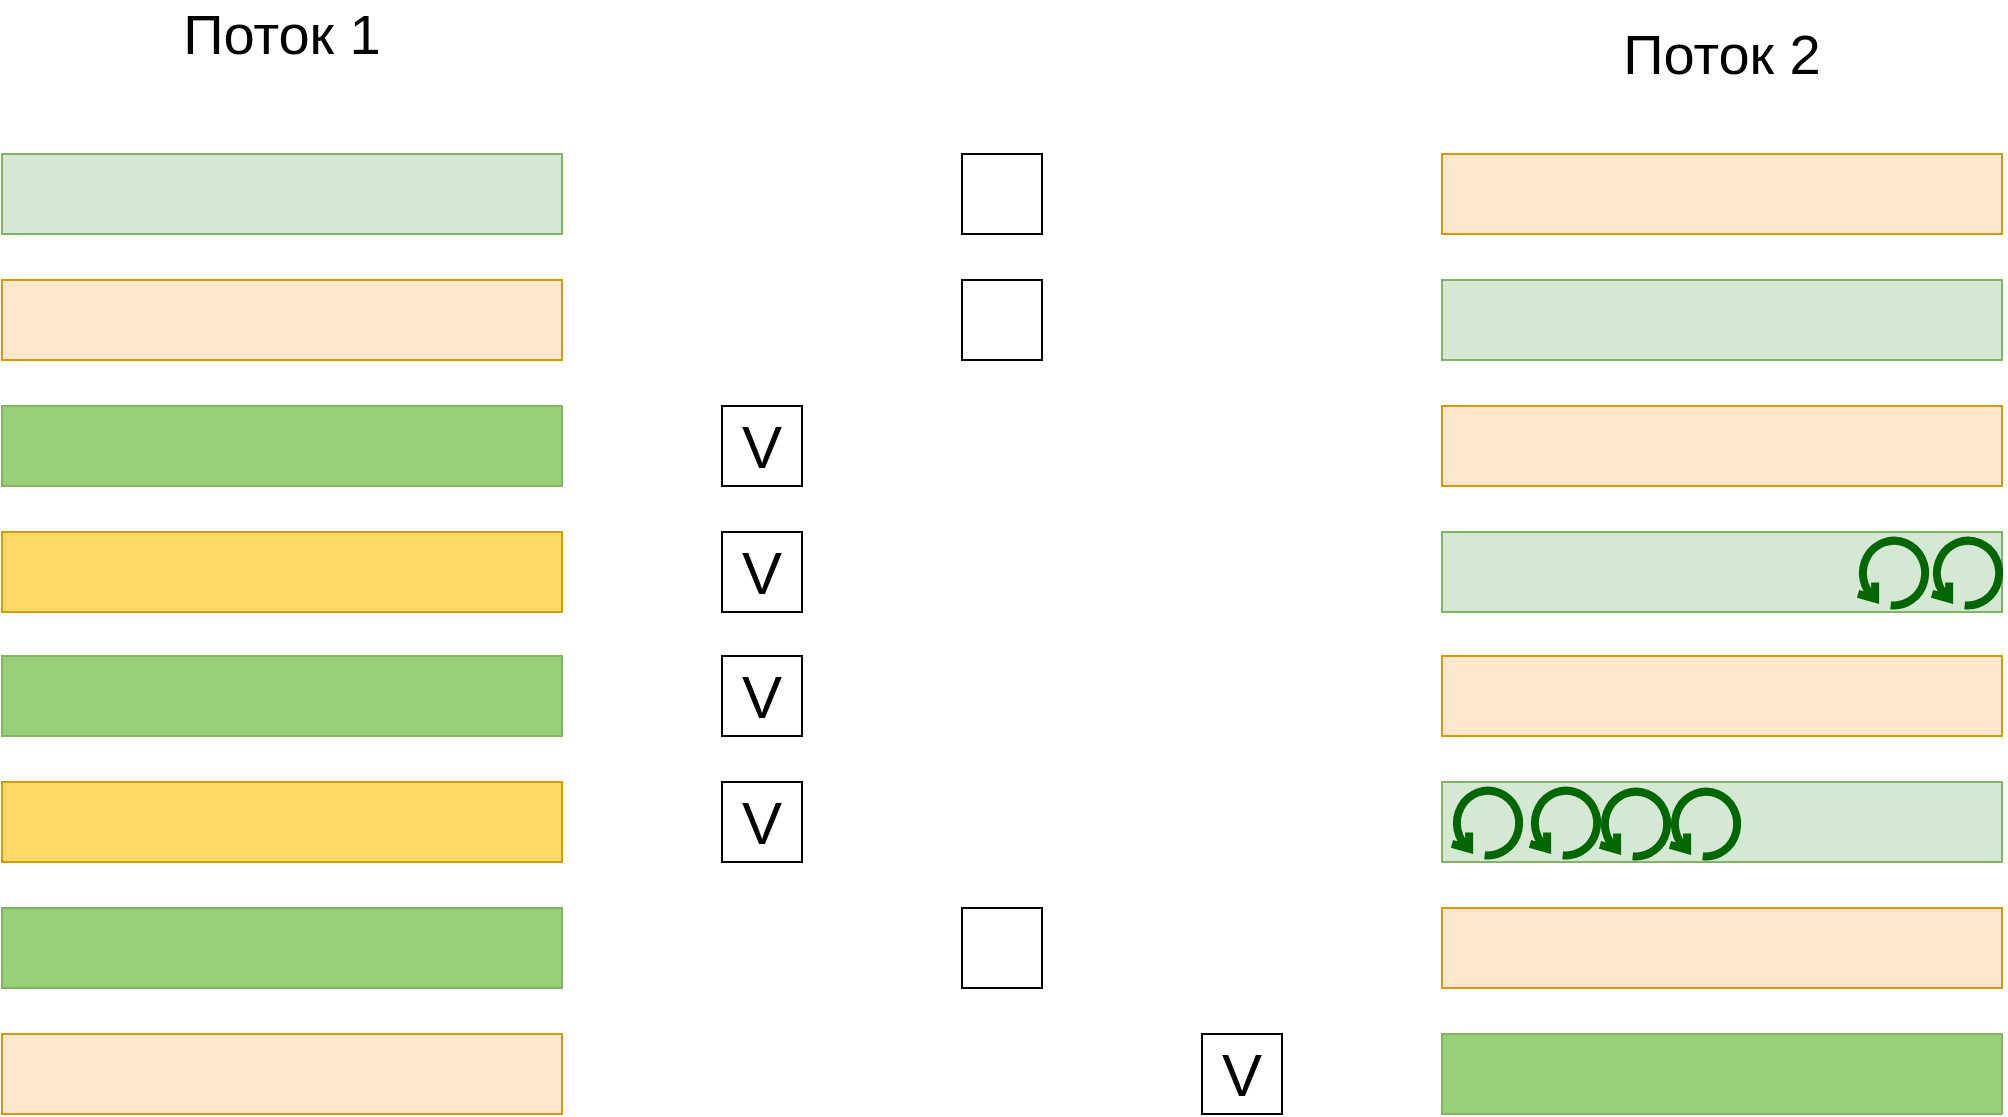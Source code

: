 <mxfile version="13.7.7" type="github" pages="4">
  <diagram id="TW4SknuELug2uuoj7dxj" name="mutex-spinlock">
    <mxGraphModel dx="1310" dy="793" grid="1" gridSize="10" guides="1" tooltips="1" connect="1" arrows="1" fold="1" page="1" pageScale="1" pageWidth="1169" pageHeight="827" math="0" shadow="0">
      <root>
        <mxCell id="0" />
        <mxCell id="1" parent="0" />
        <mxCell id="WNs4VfGeRKVJ7KzrN_8F-3" value="" style="rounded=0;whiteSpace=wrap;html=1;fillColor=#d5e8d4;strokeColor=#82b366;" parent="1" vertex="1">
          <mxGeometry x="800" y="301" width="280" height="40" as="geometry" />
        </mxCell>
        <mxCell id="WNs4VfGeRKVJ7KzrN_8F-4" value="" style="rounded=0;whiteSpace=wrap;html=1;fillColor=#d5e8d4;strokeColor=#82b366;" parent="1" vertex="1">
          <mxGeometry x="80" y="238" width="280" height="40" as="geometry" />
        </mxCell>
        <mxCell id="WNs4VfGeRKVJ7KzrN_8F-6" value="" style="rounded=0;whiteSpace=wrap;html=1;fillColor=#ffe6cc;strokeColor=#d79b00;" parent="1" vertex="1">
          <mxGeometry x="800" y="238" width="280" height="40" as="geometry" />
        </mxCell>
        <mxCell id="WNs4VfGeRKVJ7KzrN_8F-7" value="" style="rounded=0;whiteSpace=wrap;html=1;fillColor=#ffe6cc;strokeColor=#d79b00;" parent="1" vertex="1">
          <mxGeometry x="80" y="301" width="280" height="40" as="geometry" />
        </mxCell>
        <mxCell id="WNs4VfGeRKVJ7KzrN_8F-8" value="" style="rounded=0;whiteSpace=wrap;html=1;strokeColor=#82b366;fillColor=#97D077;" parent="1" vertex="1">
          <mxGeometry x="80" y="364" width="280" height="40" as="geometry" />
        </mxCell>
        <mxCell id="WNs4VfGeRKVJ7KzrN_8F-9" value="" style="whiteSpace=wrap;html=1;aspect=fixed;" parent="1" vertex="1">
          <mxGeometry x="560" y="238" width="40" height="40" as="geometry" />
        </mxCell>
        <mxCell id="WNs4VfGeRKVJ7KzrN_8F-10" value="" style="whiteSpace=wrap;html=1;aspect=fixed;" parent="1" vertex="1">
          <mxGeometry x="560" y="301" width="40" height="40" as="geometry" />
        </mxCell>
        <mxCell id="WNs4VfGeRKVJ7KzrN_8F-11" value="&lt;font style=&quot;font-size: 30px&quot;&gt;V&lt;/font&gt;" style="whiteSpace=wrap;html=1;aspect=fixed;" parent="1" vertex="1">
          <mxGeometry x="440" y="364" width="40" height="40" as="geometry" />
        </mxCell>
        <mxCell id="WNs4VfGeRKVJ7KzrN_8F-12" value="" style="rounded=0;whiteSpace=wrap;html=1;fillColor=#ffe6cc;strokeColor=#d79b00;" parent="1" vertex="1">
          <mxGeometry x="800" y="364" width="280" height="40" as="geometry" />
        </mxCell>
        <mxCell id="WNs4VfGeRKVJ7KzrN_8F-15" value="" style="rounded=0;whiteSpace=wrap;html=1;strokeColor=#d79b00;fillColor=#FFD966;" parent="1" vertex="1">
          <mxGeometry x="80" y="427" width="280" height="40" as="geometry" />
        </mxCell>
        <mxCell id="WNs4VfGeRKVJ7KzrN_8F-16" value="&lt;font style=&quot;font-size: 30px&quot;&gt;V&lt;/font&gt;" style="whiteSpace=wrap;html=1;aspect=fixed;" parent="1" vertex="1">
          <mxGeometry x="440" y="427" width="40" height="40" as="geometry" />
        </mxCell>
        <mxCell id="WNs4VfGeRKVJ7KzrN_8F-17" value="" style="rounded=0;whiteSpace=wrap;html=1;strokeColor=#82b366;fillColor=#97D077;" parent="1" vertex="1">
          <mxGeometry x="80" y="489" width="280" height="40" as="geometry" />
        </mxCell>
        <mxCell id="WNs4VfGeRKVJ7KzrN_8F-18" value="&lt;font style=&quot;font-size: 30px&quot;&gt;V&lt;/font&gt;" style="whiteSpace=wrap;html=1;aspect=fixed;" parent="1" vertex="1">
          <mxGeometry x="440" y="489" width="40" height="40" as="geometry" />
        </mxCell>
        <mxCell id="WNs4VfGeRKVJ7KzrN_8F-19" value="" style="rounded=0;whiteSpace=wrap;html=1;fillColor=#ffe6cc;strokeColor=#d79b00;" parent="1" vertex="1">
          <mxGeometry x="800" y="489" width="280" height="40" as="geometry" />
        </mxCell>
        <mxCell id="WNs4VfGeRKVJ7KzrN_8F-21" value="" style="rounded=0;whiteSpace=wrap;html=1;strokeColor=#d79b00;fillColor=#FFD966;" parent="1" vertex="1">
          <mxGeometry x="80" y="552" width="280" height="40" as="geometry" />
        </mxCell>
        <mxCell id="WNs4VfGeRKVJ7KzrN_8F-22" value="&lt;font style=&quot;font-size: 30px&quot;&gt;V&lt;/font&gt;" style="whiteSpace=wrap;html=1;aspect=fixed;" parent="1" vertex="1">
          <mxGeometry x="440" y="552" width="40" height="40" as="geometry" />
        </mxCell>
        <mxCell id="WNs4VfGeRKVJ7KzrN_8F-26" value="" style="rounded=0;whiteSpace=wrap;html=1;strokeColor=#82b366;fillColor=#97D077;" parent="1" vertex="1">
          <mxGeometry x="80" y="615" width="280" height="40" as="geometry" />
        </mxCell>
        <mxCell id="WNs4VfGeRKVJ7KzrN_8F-27" value="" style="rounded=0;whiteSpace=wrap;html=1;fillColor=#ffe6cc;strokeColor=#d79b00;" parent="1" vertex="1">
          <mxGeometry x="800" y="615" width="280" height="40" as="geometry" />
        </mxCell>
        <mxCell id="WNs4VfGeRKVJ7KzrN_8F-28" value="" style="whiteSpace=wrap;html=1;aspect=fixed;" parent="1" vertex="1">
          <mxGeometry x="560" y="615" width="40" height="40" as="geometry" />
        </mxCell>
        <mxCell id="WNs4VfGeRKVJ7KzrN_8F-29" value="" style="rounded=0;whiteSpace=wrap;html=1;strokeColor=#82b366;fillColor=#97D077;" parent="1" vertex="1">
          <mxGeometry x="800" y="678" width="280" height="40" as="geometry" />
        </mxCell>
        <mxCell id="WNs4VfGeRKVJ7KzrN_8F-30" value="" style="rounded=0;whiteSpace=wrap;html=1;fillColor=#ffe6cc;strokeColor=#d79b00;" parent="1" vertex="1">
          <mxGeometry x="80" y="678" width="280" height="40" as="geometry" />
        </mxCell>
        <mxCell id="WNs4VfGeRKVJ7KzrN_8F-31" value="&lt;font style=&quot;font-size: 30px&quot;&gt;V&lt;/font&gt;" style="whiteSpace=wrap;html=1;aspect=fixed;" parent="1" vertex="1">
          <mxGeometry x="680" y="678" width="40" height="40" as="geometry" />
        </mxCell>
        <mxCell id="WNs4VfGeRKVJ7KzrN_8F-14" value="" style="rounded=0;whiteSpace=wrap;html=1;fillColor=#d5e8d4;strokeColor=#82b366;fontStyle=4" parent="1" vertex="1">
          <mxGeometry x="800" y="427" width="280" height="40" as="geometry" />
        </mxCell>
        <mxCell id="WNs4VfGeRKVJ7KzrN_8F-13" value="" style="shape=mxgraph.bpmn.loop;html=1;outlineConnect=0;fillColor=#97D077;aspect=fixed;strokeWidth=4;strokeColor=#006600;" parent="1" vertex="1">
          <mxGeometry x="1008" y="429.5" width="35" height="35" as="geometry" />
        </mxCell>
        <mxCell id="WNs4VfGeRKVJ7KzrN_8F-35" value="" style="rounded=0;whiteSpace=wrap;html=1;fillColor=#d5e8d4;strokeColor=#82b366;" parent="1" vertex="1">
          <mxGeometry x="800" y="552" width="280" height="40" as="geometry" />
        </mxCell>
        <mxCell id="WNs4VfGeRKVJ7KzrN_8F-25" value="" style="shape=mxgraph.bpmn.loop;html=1;outlineConnect=0;fillColor=#97D077;aspect=fixed;strokeWidth=4;strokeColor=#006600;" parent="1" vertex="1">
          <mxGeometry x="844" y="554.5" width="35" height="35" as="geometry" />
        </mxCell>
        <mxCell id="QQ3Ofn4rccTjiineWkrD-2" value="&lt;font style=&quot;font-size: 28px&quot;&gt;Поток 1&lt;/font&gt;" style="text;html=1;strokeColor=none;fillColor=none;align=center;verticalAlign=middle;whiteSpace=wrap;rounded=0;" parent="1" vertex="1">
          <mxGeometry x="80" y="168" width="280" height="20" as="geometry" />
        </mxCell>
        <mxCell id="QQ3Ofn4rccTjiineWkrD-3" value="&lt;font style=&quot;font-size: 28px&quot;&gt;Поток 2&lt;/font&gt;" style="text;html=1;strokeColor=none;fillColor=none;align=center;verticalAlign=middle;whiteSpace=wrap;rounded=0;" parent="1" vertex="1">
          <mxGeometry x="800" y="178" width="280" height="20" as="geometry" />
        </mxCell>
        <mxCell id="rXnqCq2_A0LuwToooeDi-1" value="" style="shape=mxgraph.bpmn.loop;html=1;outlineConnect=0;fillColor=#97D077;aspect=fixed;strokeWidth=4;strokeColor=#006600;" parent="1" vertex="1">
          <mxGeometry x="1045" y="429.5" width="35" height="35" as="geometry" />
        </mxCell>
        <mxCell id="rXnqCq2_A0LuwToooeDi-2" value="" style="shape=mxgraph.bpmn.loop;html=1;outlineConnect=0;fillColor=#97D077;aspect=fixed;strokeWidth=4;strokeColor=#006600;" parent="1" vertex="1">
          <mxGeometry x="805" y="554.5" width="35" height="35" as="geometry" />
        </mxCell>
        <mxCell id="rXnqCq2_A0LuwToooeDi-3" value="" style="shape=mxgraph.bpmn.loop;html=1;outlineConnect=0;fillColor=#97D077;aspect=fixed;strokeWidth=4;strokeColor=#006600;" parent="1" vertex="1">
          <mxGeometry x="914" y="555" width="35" height="35" as="geometry" />
        </mxCell>
        <mxCell id="rXnqCq2_A0LuwToooeDi-4" value="" style="shape=mxgraph.bpmn.loop;html=1;outlineConnect=0;fillColor=#97D077;aspect=fixed;strokeWidth=4;strokeColor=#006600;" parent="1" vertex="1">
          <mxGeometry x="879" y="555" width="35" height="35" as="geometry" />
        </mxCell>
      </root>
    </mxGraphModel>
  </diagram>
  <diagram name="Copy of mutex-spinlock" id="XOZkarTTsC4ruiQw6ryN">
    <mxGraphModel dx="2370" dy="1337" grid="1" gridSize="10" guides="1" tooltips="1" connect="1" arrows="1" fold="1" page="1" pageScale="1" pageWidth="1169" pageHeight="827" math="0" shadow="0">
      <root>
        <mxCell id="5HgzZPxjZxMlD22dxsx7-0" />
        <mxCell id="5HgzZPxjZxMlD22dxsx7-1" parent="5HgzZPxjZxMlD22dxsx7-0" />
        <mxCell id="5HgzZPxjZxMlD22dxsx7-2" value="" style="rounded=0;whiteSpace=wrap;html=1;fillColor=#d5e8d4;strokeColor=#82b366;" vertex="1" parent="5HgzZPxjZxMlD22dxsx7-1">
          <mxGeometry x="800" y="301" width="280" height="40" as="geometry" />
        </mxCell>
        <mxCell id="5HgzZPxjZxMlD22dxsx7-3" value="" style="rounded=0;whiteSpace=wrap;html=1;fillColor=#d5e8d4;strokeColor=#82b366;" vertex="1" parent="5HgzZPxjZxMlD22dxsx7-1">
          <mxGeometry x="80" y="238" width="280" height="40" as="geometry" />
        </mxCell>
        <mxCell id="5HgzZPxjZxMlD22dxsx7-4" value="" style="rounded=0;whiteSpace=wrap;html=1;fillColor=#ffe6cc;strokeColor=#d79b00;" vertex="1" parent="5HgzZPxjZxMlD22dxsx7-1">
          <mxGeometry x="800" y="238" width="280" height="40" as="geometry" />
        </mxCell>
        <mxCell id="5HgzZPxjZxMlD22dxsx7-5" value="" style="rounded=0;whiteSpace=wrap;html=1;fillColor=#ffe6cc;strokeColor=#d79b00;" vertex="1" parent="5HgzZPxjZxMlD22dxsx7-1">
          <mxGeometry x="80" y="301" width="280" height="40" as="geometry" />
        </mxCell>
        <mxCell id="5HgzZPxjZxMlD22dxsx7-6" value="" style="rounded=0;whiteSpace=wrap;html=1;strokeColor=#82b366;fillColor=#97D077;" vertex="1" parent="5HgzZPxjZxMlD22dxsx7-1">
          <mxGeometry x="80" y="364" width="280" height="40" as="geometry" />
        </mxCell>
        <mxCell id="5HgzZPxjZxMlD22dxsx7-7" value="" style="whiteSpace=wrap;html=1;aspect=fixed;" vertex="1" parent="5HgzZPxjZxMlD22dxsx7-1">
          <mxGeometry x="560" y="238" width="40" height="40" as="geometry" />
        </mxCell>
        <mxCell id="5HgzZPxjZxMlD22dxsx7-8" value="" style="whiteSpace=wrap;html=1;aspect=fixed;" vertex="1" parent="5HgzZPxjZxMlD22dxsx7-1">
          <mxGeometry x="560" y="301" width="40" height="40" as="geometry" />
        </mxCell>
        <mxCell id="5HgzZPxjZxMlD22dxsx7-9" value="&lt;font style=&quot;font-size: 30px&quot;&gt;V&lt;/font&gt;" style="whiteSpace=wrap;html=1;aspect=fixed;" vertex="1" parent="5HgzZPxjZxMlD22dxsx7-1">
          <mxGeometry x="440" y="364" width="40" height="40" as="geometry" />
        </mxCell>
        <mxCell id="5HgzZPxjZxMlD22dxsx7-10" value="" style="rounded=0;whiteSpace=wrap;html=1;fillColor=#ffe6cc;strokeColor=#d79b00;" vertex="1" parent="5HgzZPxjZxMlD22dxsx7-1">
          <mxGeometry x="800" y="364" width="280" height="40" as="geometry" />
        </mxCell>
        <mxCell id="5HgzZPxjZxMlD22dxsx7-13" value="" style="rounded=0;whiteSpace=wrap;html=1;strokeColor=#82b366;fillColor=#97D077;" vertex="1" parent="5HgzZPxjZxMlD22dxsx7-1">
          <mxGeometry x="80" y="489" width="280" height="40" as="geometry" />
        </mxCell>
        <mxCell id="5HgzZPxjZxMlD22dxsx7-14" value="&lt;font style=&quot;font-size: 30px&quot;&gt;V&lt;/font&gt;" style="whiteSpace=wrap;html=1;aspect=fixed;" vertex="1" parent="5HgzZPxjZxMlD22dxsx7-1">
          <mxGeometry x="440" y="489" width="40" height="40" as="geometry" />
        </mxCell>
        <mxCell id="5HgzZPxjZxMlD22dxsx7-15" value="" style="rounded=0;whiteSpace=wrap;html=1;strokeColor=#b85450;fillColor=#FF3333;" vertex="1" parent="5HgzZPxjZxMlD22dxsx7-1">
          <mxGeometry x="800" y="489" width="280" height="40" as="geometry" />
        </mxCell>
        <mxCell id="5HgzZPxjZxMlD22dxsx7-18" value="" style="rounded=0;whiteSpace=wrap;html=1;strokeColor=#82b366;fillColor=#97D077;" vertex="1" parent="5HgzZPxjZxMlD22dxsx7-1">
          <mxGeometry x="80" y="615" width="280" height="40" as="geometry" />
        </mxCell>
        <mxCell id="5HgzZPxjZxMlD22dxsx7-19" value="" style="rounded=0;whiteSpace=wrap;html=1;fillColor=#ffe6cc;strokeColor=#d79b00;" vertex="1" parent="5HgzZPxjZxMlD22dxsx7-1">
          <mxGeometry x="800" y="615" width="280" height="40" as="geometry" />
        </mxCell>
        <mxCell id="5HgzZPxjZxMlD22dxsx7-20" value="" style="whiteSpace=wrap;html=1;aspect=fixed;" vertex="1" parent="5HgzZPxjZxMlD22dxsx7-1">
          <mxGeometry x="560" y="615" width="40" height="40" as="geometry" />
        </mxCell>
        <mxCell id="5HgzZPxjZxMlD22dxsx7-21" value="" style="rounded=0;whiteSpace=wrap;html=1;strokeColor=#82b366;fillColor=#97D077;" vertex="1" parent="5HgzZPxjZxMlD22dxsx7-1">
          <mxGeometry x="800" y="678" width="280" height="40" as="geometry" />
        </mxCell>
        <mxCell id="5HgzZPxjZxMlD22dxsx7-22" value="" style="rounded=0;whiteSpace=wrap;html=1;fillColor=#ffe6cc;strokeColor=#d79b00;" vertex="1" parent="5HgzZPxjZxMlD22dxsx7-1">
          <mxGeometry x="80" y="678" width="280" height="40" as="geometry" />
        </mxCell>
        <mxCell id="5HgzZPxjZxMlD22dxsx7-23" value="&lt;font style=&quot;font-size: 30px&quot;&gt;V&lt;/font&gt;" style="whiteSpace=wrap;html=1;aspect=fixed;" vertex="1" parent="5HgzZPxjZxMlD22dxsx7-1">
          <mxGeometry x="680" y="678" width="40" height="40" as="geometry" />
        </mxCell>
        <mxCell id="5HgzZPxjZxMlD22dxsx7-28" value="&lt;font style=&quot;font-size: 28px&quot;&gt;Поток 1&lt;/font&gt;" style="text;html=1;strokeColor=none;fillColor=none;align=center;verticalAlign=middle;whiteSpace=wrap;rounded=0;" vertex="1" parent="5HgzZPxjZxMlD22dxsx7-1">
          <mxGeometry x="80" y="168" width="280" height="20" as="geometry" />
        </mxCell>
        <mxCell id="5HgzZPxjZxMlD22dxsx7-29" value="&lt;font style=&quot;font-size: 28px&quot;&gt;Поток 2&lt;/font&gt;" style="text;html=1;strokeColor=none;fillColor=none;align=center;verticalAlign=middle;whiteSpace=wrap;rounded=0;" vertex="1" parent="5HgzZPxjZxMlD22dxsx7-1">
          <mxGeometry x="800" y="178" width="280" height="20" as="geometry" />
        </mxCell>
      </root>
    </mxGraphModel>
  </diagram>
  <diagram id="MGE0amIgMyFyMzsWidT_" name="Page-3">
    <mxGraphModel dx="1092" dy="661" grid="1" gridSize="10" guides="1" tooltips="1" connect="1" arrows="1" fold="1" page="1" pageScale="1" pageWidth="1169" pageHeight="827" math="0" shadow="0">
      <root>
        <mxCell id="egzKSEprmWDQXE4lO2Hz-0" />
        <mxCell id="egzKSEprmWDQXE4lO2Hz-1" parent="egzKSEprmWDQXE4lO2Hz-0" />
        <mxCell id="egzKSEprmWDQXE4lO2Hz-2" value="" style="rounded=0;whiteSpace=wrap;html=1;fillColor=#d5e8d4;strokeColor=#82b366;" vertex="1" parent="egzKSEprmWDQXE4lO2Hz-1">
          <mxGeometry x="80" y="120" width="120" height="40" as="geometry" />
        </mxCell>
        <mxCell id="egzKSEprmWDQXE4lO2Hz-4" value="" style="rounded=0;whiteSpace=wrap;html=1;fillColor=#fff2cc;strokeColor=#d6b656;" vertex="1" parent="egzKSEprmWDQXE4lO2Hz-1">
          <mxGeometry x="200" y="120" width="120" height="40" as="geometry" />
        </mxCell>
        <mxCell id="egzKSEprmWDQXE4lO2Hz-5" value="" style="rounded=0;whiteSpace=wrap;html=1;fillColor=#fff2cc;strokeColor=#d6b656;" vertex="1" parent="egzKSEprmWDQXE4lO2Hz-1">
          <mxGeometry x="80" y="360" width="120" height="40" as="geometry" />
        </mxCell>
        <mxCell id="egzKSEprmWDQXE4lO2Hz-6" value="" style="rounded=0;whiteSpace=wrap;html=1;fillColor=#d5e8d4;strokeColor=#82b366;" vertex="1" parent="egzKSEprmWDQXE4lO2Hz-1">
          <mxGeometry x="200" y="360" width="120" height="40" as="geometry" />
        </mxCell>
        <mxCell id="0aPPDFqxMMvj2nhd9XFM-1" value="" style="rounded=0;whiteSpace=wrap;html=1;strokeColor=#82b366;fillColor=#97D077;" vertex="1" parent="egzKSEprmWDQXE4lO2Hz-1">
          <mxGeometry x="360" y="120" width="80" height="40" as="geometry" />
        </mxCell>
        <mxCell id="0aPPDFqxMMvj2nhd9XFM-2" value="" style="rounded=0;whiteSpace=wrap;html=1;fillColor=#d5e8d4;strokeColor=#82b366;" vertex="1" parent="egzKSEprmWDQXE4lO2Hz-1">
          <mxGeometry x="320" y="120" width="40" height="40" as="geometry" />
        </mxCell>
        <mxCell id="0aPPDFqxMMvj2nhd9XFM-0" value="&lt;font style=&quot;font-size: 30px&quot;&gt;V&lt;/font&gt;" style="whiteSpace=wrap;html=1;aspect=fixed;" vertex="1" parent="egzKSEprmWDQXE4lO2Hz-1">
          <mxGeometry x="360" y="200" width="40" height="40" as="geometry" />
        </mxCell>
        <mxCell id="0aPPDFqxMMvj2nhd9XFM-6" value="" style="whiteSpace=wrap;html=1;aspect=fixed;" vertex="1" parent="egzKSEprmWDQXE4lO2Hz-1">
          <mxGeometry x="80" y="240" width="40" height="40" as="geometry" />
        </mxCell>
        <mxCell id="0aPPDFqxMMvj2nhd9XFM-7" value="&lt;font style=&quot;font-size: 30px&quot;&gt;V&lt;/font&gt;" style="whiteSpace=wrap;html=1;aspect=fixed;" vertex="1" parent="egzKSEprmWDQXE4lO2Hz-1">
          <mxGeometry x="400" y="200" width="40" height="40" as="geometry" />
        </mxCell>
        <mxCell id="0aPPDFqxMMvj2nhd9XFM-8" value="" style="rounded=0;whiteSpace=wrap;html=1;fillColor=#fff2cc;strokeColor=#d6b656;" vertex="1" parent="egzKSEprmWDQXE4lO2Hz-1">
          <mxGeometry x="320" y="360" width="120" height="40" as="geometry" />
        </mxCell>
        <mxCell id="0aPPDFqxMMvj2nhd9XFM-9" value="" style="whiteSpace=wrap;html=1;aspect=fixed;" vertex="1" parent="egzKSEprmWDQXE4lO2Hz-1">
          <mxGeometry x="120" y="240" width="40" height="40" as="geometry" />
        </mxCell>
        <mxCell id="0aPPDFqxMMvj2nhd9XFM-10" value="" style="whiteSpace=wrap;html=1;aspect=fixed;" vertex="1" parent="egzKSEprmWDQXE4lO2Hz-1">
          <mxGeometry x="200" y="240" width="40" height="40" as="geometry" />
        </mxCell>
        <mxCell id="0aPPDFqxMMvj2nhd9XFM-11" value="" style="whiteSpace=wrap;html=1;aspect=fixed;" vertex="1" parent="egzKSEprmWDQXE4lO2Hz-1">
          <mxGeometry x="160" y="240" width="40" height="40" as="geometry" />
        </mxCell>
        <mxCell id="0aPPDFqxMMvj2nhd9XFM-13" value="" style="whiteSpace=wrap;html=1;aspect=fixed;" vertex="1" parent="egzKSEprmWDQXE4lO2Hz-1">
          <mxGeometry x="240" y="240" width="40" height="40" as="geometry" />
        </mxCell>
        <mxCell id="0aPPDFqxMMvj2nhd9XFM-14" value="" style="whiteSpace=wrap;html=1;aspect=fixed;" vertex="1" parent="egzKSEprmWDQXE4lO2Hz-1">
          <mxGeometry x="280" y="240" width="40" height="40" as="geometry" />
        </mxCell>
        <mxCell id="0aPPDFqxMMvj2nhd9XFM-15" value="" style="whiteSpace=wrap;html=1;aspect=fixed;" vertex="1" parent="egzKSEprmWDQXE4lO2Hz-1">
          <mxGeometry x="320" y="240" width="40" height="40" as="geometry" />
        </mxCell>
        <mxCell id="0aPPDFqxMMvj2nhd9XFM-16" value="" style="rounded=0;whiteSpace=wrap;html=1;fillColor=#d5e8d4;strokeColor=#82b366;" vertex="1" parent="egzKSEprmWDQXE4lO2Hz-1">
          <mxGeometry x="440" y="360" width="120" height="40" as="geometry" />
        </mxCell>
        <mxCell id="0aPPDFqxMMvj2nhd9XFM-17" value="" style="rounded=0;whiteSpace=wrap;html=1;fillColor=#fff2cc;strokeColor=#d6b656;" vertex="1" parent="egzKSEprmWDQXE4lO2Hz-1">
          <mxGeometry x="440" y="120" width="120" height="40" as="geometry" />
        </mxCell>
        <mxCell id="0aPPDFqxMMvj2nhd9XFM-18" value="&lt;font style=&quot;font-size: 30px&quot;&gt;V&lt;/font&gt;" style="whiteSpace=wrap;html=1;aspect=fixed;" vertex="1" parent="egzKSEprmWDQXE4lO2Hz-1">
          <mxGeometry x="440" y="200" width="40" height="40" as="geometry" />
        </mxCell>
        <mxCell id="0aPPDFqxMMvj2nhd9XFM-19" value="&lt;font style=&quot;font-size: 30px&quot;&gt;V&lt;/font&gt;" style="whiteSpace=wrap;html=1;aspect=fixed;" vertex="1" parent="egzKSEprmWDQXE4lO2Hz-1">
          <mxGeometry x="480" y="200" width="40" height="40" as="geometry" />
        </mxCell>
        <mxCell id="0aPPDFqxMMvj2nhd9XFM-20" value="&lt;font style=&quot;font-size: 30px&quot;&gt;V&lt;/font&gt;" style="whiteSpace=wrap;html=1;aspect=fixed;" vertex="1" parent="egzKSEprmWDQXE4lO2Hz-1">
          <mxGeometry x="520" y="200" width="40" height="40" as="geometry" />
        </mxCell>
        <mxCell id="0aPPDFqxMMvj2nhd9XFM-21" value="&lt;font style=&quot;font-size: 30px&quot;&gt;V&lt;/font&gt;" style="whiteSpace=wrap;html=1;aspect=fixed;" vertex="1" parent="egzKSEprmWDQXE4lO2Hz-1">
          <mxGeometry x="560" y="200" width="40" height="40" as="geometry" />
        </mxCell>
        <mxCell id="0aPPDFqxMMvj2nhd9XFM-22" value="" style="rounded=0;whiteSpace=wrap;html=1;strokeColor=#82b366;fillColor=#97D077;" vertex="1" parent="egzKSEprmWDQXE4lO2Hz-1">
          <mxGeometry x="560" y="120" width="120" height="40" as="geometry" />
        </mxCell>
        <mxCell id="EkMnIeAbIw2VScNW5JcH-0" value="" style="shape=mxgraph.bpmn.loop;html=1;outlineConnect=0;fillColor=#97D077;aspect=fixed;strokeWidth=4;strokeColor=#006600;" vertex="1" parent="egzKSEprmWDQXE4lO2Hz-1">
          <mxGeometry x="482.5" y="362" width="35" height="35" as="geometry" />
        </mxCell>
        <mxCell id="EkMnIeAbIw2VScNW5JcH-1" value="" style="shape=mxgraph.bpmn.loop;html=1;outlineConnect=0;fillColor=#97D077;aspect=fixed;strokeWidth=4;strokeColor=#006600;" vertex="1" parent="egzKSEprmWDQXE4lO2Hz-1">
          <mxGeometry x="521" y="362" width="35" height="35" as="geometry" />
        </mxCell>
        <mxCell id="EkMnIeAbIw2VScNW5JcH-2" value="" style="rounded=0;whiteSpace=wrap;html=1;fillColor=#fff2cc;strokeColor=#d6b656;" vertex="1" parent="egzKSEprmWDQXE4lO2Hz-1">
          <mxGeometry x="560" y="360" width="120" height="40" as="geometry" />
        </mxCell>
        <mxCell id="EkMnIeAbIw2VScNW5JcH-3" value="&lt;font style=&quot;font-size: 30px&quot;&gt;V&lt;/font&gt;" style="whiteSpace=wrap;html=1;aspect=fixed;" vertex="1" parent="egzKSEprmWDQXE4lO2Hz-1">
          <mxGeometry x="600" y="200" width="40" height="40" as="geometry" />
        </mxCell>
        <mxCell id="EkMnIeAbIw2VScNW5JcH-4" value="&lt;font style=&quot;font-size: 30px&quot;&gt;V&lt;/font&gt;" style="whiteSpace=wrap;html=1;aspect=fixed;" vertex="1" parent="egzKSEprmWDQXE4lO2Hz-1">
          <mxGeometry x="640" y="200" width="40" height="40" as="geometry" />
        </mxCell>
        <mxCell id="EkMnIeAbIw2VScNW5JcH-5" value="" style="rounded=0;whiteSpace=wrap;html=1;fillColor=#d5e8d4;strokeColor=#82b366;" vertex="1" parent="egzKSEprmWDQXE4lO2Hz-1">
          <mxGeometry x="680" y="360.5" width="120" height="40" as="geometry" />
        </mxCell>
        <mxCell id="EkMnIeAbIw2VScNW5JcH-6" value="" style="shape=mxgraph.bpmn.loop;html=1;outlineConnect=0;fillColor=#97D077;aspect=fixed;strokeWidth=4;strokeColor=#006600;" vertex="1" parent="egzKSEprmWDQXE4lO2Hz-1">
          <mxGeometry x="722.5" y="362.5" width="35" height="35" as="geometry" />
        </mxCell>
        <mxCell id="EkMnIeAbIw2VScNW5JcH-7" value="" style="shape=mxgraph.bpmn.loop;html=1;outlineConnect=0;fillColor=#97D077;aspect=fixed;strokeWidth=4;strokeColor=#006600;" vertex="1" parent="egzKSEprmWDQXE4lO2Hz-1">
          <mxGeometry x="761" y="362.5" width="35" height="35" as="geometry" />
        </mxCell>
        <mxCell id="EkMnIeAbIw2VScNW5JcH-8" value="" style="shape=mxgraph.bpmn.loop;html=1;outlineConnect=0;fillColor=#97D077;aspect=fixed;strokeWidth=4;strokeColor=#006600;" vertex="1" parent="egzKSEprmWDQXE4lO2Hz-1">
          <mxGeometry x="683.5" y="363" width="35" height="35" as="geometry" />
        </mxCell>
        <mxCell id="EkMnIeAbIw2VScNW5JcH-9" value="" style="rounded=0;whiteSpace=wrap;html=1;fillColor=#fff2cc;strokeColor=#d6b656;" vertex="1" parent="egzKSEprmWDQXE4lO2Hz-1">
          <mxGeometry x="680" y="120" width="120" height="40" as="geometry" />
        </mxCell>
        <mxCell id="EkMnIeAbIw2VScNW5JcH-10" value="&lt;font style=&quot;font-size: 30px&quot;&gt;V&lt;/font&gt;" style="whiteSpace=wrap;html=1;aspect=fixed;" vertex="1" parent="egzKSEprmWDQXE4lO2Hz-1">
          <mxGeometry x="680" y="200" width="40" height="40" as="geometry" />
        </mxCell>
        <mxCell id="EkMnIeAbIw2VScNW5JcH-11" value="&lt;font style=&quot;font-size: 30px&quot;&gt;V&lt;/font&gt;" style="whiteSpace=wrap;html=1;aspect=fixed;" vertex="1" parent="egzKSEprmWDQXE4lO2Hz-1">
          <mxGeometry x="720" y="200" width="40" height="40" as="geometry" />
        </mxCell>
        <mxCell id="EkMnIeAbIw2VScNW5JcH-12" value="&lt;font style=&quot;font-size: 30px&quot;&gt;V&lt;/font&gt;" style="whiteSpace=wrap;html=1;aspect=fixed;" vertex="1" parent="egzKSEprmWDQXE4lO2Hz-1">
          <mxGeometry x="760" y="200" width="40" height="40" as="geometry" />
        </mxCell>
        <mxCell id="EkMnIeAbIw2VScNW5JcH-13" value="&lt;font style=&quot;font-size: 30px&quot;&gt;V&lt;/font&gt;" style="whiteSpace=wrap;html=1;aspect=fixed;" vertex="1" parent="egzKSEprmWDQXE4lO2Hz-1">
          <mxGeometry x="800" y="200" width="40" height="40" as="geometry" />
        </mxCell>
        <mxCell id="EkMnIeAbIw2VScNW5JcH-14" value="" style="rounded=0;whiteSpace=wrap;html=1;strokeColor=#82b366;fillColor=#97D077;" vertex="1" parent="egzKSEprmWDQXE4lO2Hz-1">
          <mxGeometry x="800" y="120" width="40" height="40" as="geometry" />
        </mxCell>
        <mxCell id="EkMnIeAbIw2VScNW5JcH-15" value="" style="whiteSpace=wrap;html=1;aspect=fixed;" vertex="1" parent="egzKSEprmWDQXE4lO2Hz-1">
          <mxGeometry x="840" y="240" width="40" height="40" as="geometry" />
        </mxCell>
        <mxCell id="EkMnIeAbIw2VScNW5JcH-16" value="" style="whiteSpace=wrap;html=1;aspect=fixed;" vertex="1" parent="egzKSEprmWDQXE4lO2Hz-1">
          <mxGeometry x="880" y="240" width="40" height="40" as="geometry" />
        </mxCell>
        <mxCell id="EkMnIeAbIw2VScNW5JcH-17" value="" style="rounded=0;whiteSpace=wrap;html=1;strokeColor=#82b366;fillColor=#d5e8d4;" vertex="1" parent="egzKSEprmWDQXE4lO2Hz-1">
          <mxGeometry x="840" y="120" width="80" height="40" as="geometry" />
        </mxCell>
        <mxCell id="EkMnIeAbIw2VScNW5JcH-18" value="" style="rounded=0;whiteSpace=wrap;html=1;fillColor=#fff2cc;strokeColor=#d6b656;" vertex="1" parent="egzKSEprmWDQXE4lO2Hz-1">
          <mxGeometry x="800" y="360.5" width="120" height="40" as="geometry" />
        </mxCell>
        <mxCell id="EkMnIeAbIw2VScNW5JcH-19" value="" style="rounded=0;whiteSpace=wrap;html=1;strokeColor=#82b366;fillColor=#d5e8d4;" vertex="1" parent="egzKSEprmWDQXE4lO2Hz-1">
          <mxGeometry x="920" y="360.5" width="80" height="40" as="geometry" />
        </mxCell>
        <mxCell id="EkMnIeAbIw2VScNW5JcH-20" value="" style="rounded=0;whiteSpace=wrap;html=1;strokeColor=#82b366;fillColor=#97D077;" vertex="1" parent="egzKSEprmWDQXE4lO2Hz-1">
          <mxGeometry x="1000" y="360.5" width="40" height="40" as="geometry" />
        </mxCell>
        <mxCell id="EkMnIeAbIw2VScNW5JcH-21" value="" style="whiteSpace=wrap;html=1;aspect=fixed;" vertex="1" parent="egzKSEprmWDQXE4lO2Hz-1">
          <mxGeometry x="920" y="240" width="40" height="40" as="geometry" />
        </mxCell>
        <mxCell id="EkMnIeAbIw2VScNW5JcH-22" value="" style="whiteSpace=wrap;html=1;aspect=fixed;" vertex="1" parent="egzKSEprmWDQXE4lO2Hz-1">
          <mxGeometry x="960" y="240" width="40" height="40" as="geometry" />
        </mxCell>
        <mxCell id="EkMnIeAbIw2VScNW5JcH-23" value="&lt;font style=&quot;font-size: 30px&quot;&gt;V&lt;/font&gt;" style="whiteSpace=wrap;html=1;aspect=fixed;" vertex="1" parent="egzKSEprmWDQXE4lO2Hz-1">
          <mxGeometry x="1000" y="280" width="40" height="40" as="geometry" />
        </mxCell>
        <mxCell id="EkMnIeAbIw2VScNW5JcH-24" value="" style="rounded=0;whiteSpace=wrap;html=1;fillColor=#fff2cc;strokeColor=#d6b656;" vertex="1" parent="egzKSEprmWDQXE4lO2Hz-1">
          <mxGeometry x="920" y="120" width="120" height="40" as="geometry" />
        </mxCell>
        <mxCell id="Ox74ODpOmAC8dxmcJTIc-1" value="" style="endArrow=classic;html=1;exitX=0.5;exitY=1;exitDx=0;exitDy=0;entryX=0.5;entryY=0;entryDx=0;entryDy=0;" edge="1" parent="egzKSEprmWDQXE4lO2Hz-1" source="0aPPDFqxMMvj2nhd9XFM-2" target="0aPPDFqxMMvj2nhd9XFM-15">
          <mxGeometry width="50" height="50" relative="1" as="geometry">
            <mxPoint x="210" y="590" as="sourcePoint" />
            <mxPoint x="260" y="540" as="targetPoint" />
          </mxGeometry>
        </mxCell>
      </root>
    </mxGraphModel>
  </diagram>
  <diagram name="Copy of Page-3" id="ASGZ3K-WkQ0-r-J1xUNQ">
    <mxGraphModel dx="1310" dy="793" grid="1" gridSize="10" guides="1" tooltips="1" connect="1" arrows="1" fold="1" page="1" pageScale="1" pageWidth="1169" pageHeight="827" math="0" shadow="0">
      <root>
        <mxCell id="yh3LMR_NNYSIdBTZSJ3h-0" />
        <mxCell id="yh3LMR_NNYSIdBTZSJ3h-1" parent="yh3LMR_NNYSIdBTZSJ3h-0" />
        <mxCell id="yh3LMR_NNYSIdBTZSJ3h-2" value="" style="rounded=0;whiteSpace=wrap;html=1;fillColor=#d5e8d4;strokeColor=#82b366;" vertex="1" parent="yh3LMR_NNYSIdBTZSJ3h-1">
          <mxGeometry x="80" y="120" width="120" height="40" as="geometry" />
        </mxCell>
        <mxCell id="yh3LMR_NNYSIdBTZSJ3h-3" value="" style="rounded=0;whiteSpace=wrap;html=1;fillColor=#fff2cc;strokeColor=#d6b656;" vertex="1" parent="yh3LMR_NNYSIdBTZSJ3h-1">
          <mxGeometry x="200" y="120" width="120" height="40" as="geometry" />
        </mxCell>
        <mxCell id="yh3LMR_NNYSIdBTZSJ3h-4" value="" style="rounded=0;whiteSpace=wrap;html=1;fillColor=#fff2cc;strokeColor=#d6b656;" vertex="1" parent="yh3LMR_NNYSIdBTZSJ3h-1">
          <mxGeometry x="80" y="360" width="120" height="40" as="geometry" />
        </mxCell>
        <mxCell id="yh3LMR_NNYSIdBTZSJ3h-5" value="" style="rounded=0;whiteSpace=wrap;html=1;fillColor=#d5e8d4;strokeColor=#82b366;" vertex="1" parent="yh3LMR_NNYSIdBTZSJ3h-1">
          <mxGeometry x="200" y="360" width="120" height="40" as="geometry" />
        </mxCell>
        <mxCell id="yh3LMR_NNYSIdBTZSJ3h-6" value="" style="rounded=0;whiteSpace=wrap;html=1;strokeColor=#82b366;fillColor=#97D077;" vertex="1" parent="yh3LMR_NNYSIdBTZSJ3h-1">
          <mxGeometry x="360" y="120" width="80" height="40" as="geometry" />
        </mxCell>
        <mxCell id="yh3LMR_NNYSIdBTZSJ3h-7" value="" style="rounded=0;whiteSpace=wrap;html=1;fillColor=#d5e8d4;strokeColor=#82b366;" vertex="1" parent="yh3LMR_NNYSIdBTZSJ3h-1">
          <mxGeometry x="320" y="120" width="40" height="40" as="geometry" />
        </mxCell>
        <mxCell id="yh3LMR_NNYSIdBTZSJ3h-8" value="&lt;font style=&quot;font-size: 30px&quot;&gt;V&lt;/font&gt;" style="whiteSpace=wrap;html=1;aspect=fixed;" vertex="1" parent="yh3LMR_NNYSIdBTZSJ3h-1">
          <mxGeometry x="360" y="200" width="40" height="40" as="geometry" />
        </mxCell>
        <mxCell id="yh3LMR_NNYSIdBTZSJ3h-9" value="" style="whiteSpace=wrap;html=1;aspect=fixed;" vertex="1" parent="yh3LMR_NNYSIdBTZSJ3h-1">
          <mxGeometry x="80" y="240" width="40" height="40" as="geometry" />
        </mxCell>
        <mxCell id="yh3LMR_NNYSIdBTZSJ3h-10" value="&lt;font style=&quot;font-size: 30px&quot;&gt;V&lt;/font&gt;" style="whiteSpace=wrap;html=1;aspect=fixed;" vertex="1" parent="yh3LMR_NNYSIdBTZSJ3h-1">
          <mxGeometry x="400" y="200" width="40" height="40" as="geometry" />
        </mxCell>
        <mxCell id="yh3LMR_NNYSIdBTZSJ3h-11" value="" style="rounded=0;whiteSpace=wrap;html=1;fillColor=#fff2cc;strokeColor=#d6b656;" vertex="1" parent="yh3LMR_NNYSIdBTZSJ3h-1">
          <mxGeometry x="320" y="360" width="120" height="40" as="geometry" />
        </mxCell>
        <mxCell id="yh3LMR_NNYSIdBTZSJ3h-12" value="" style="whiteSpace=wrap;html=1;aspect=fixed;" vertex="1" parent="yh3LMR_NNYSIdBTZSJ3h-1">
          <mxGeometry x="120" y="240" width="40" height="40" as="geometry" />
        </mxCell>
        <mxCell id="yh3LMR_NNYSIdBTZSJ3h-13" value="" style="whiteSpace=wrap;html=1;aspect=fixed;" vertex="1" parent="yh3LMR_NNYSIdBTZSJ3h-1">
          <mxGeometry x="200" y="240" width="40" height="40" as="geometry" />
        </mxCell>
        <mxCell id="yh3LMR_NNYSIdBTZSJ3h-14" value="" style="whiteSpace=wrap;html=1;aspect=fixed;" vertex="1" parent="yh3LMR_NNYSIdBTZSJ3h-1">
          <mxGeometry x="160" y="240" width="40" height="40" as="geometry" />
        </mxCell>
        <mxCell id="yh3LMR_NNYSIdBTZSJ3h-15" value="" style="whiteSpace=wrap;html=1;aspect=fixed;" vertex="1" parent="yh3LMR_NNYSIdBTZSJ3h-1">
          <mxGeometry x="240" y="240" width="40" height="40" as="geometry" />
        </mxCell>
        <mxCell id="yh3LMR_NNYSIdBTZSJ3h-16" value="" style="whiteSpace=wrap;html=1;aspect=fixed;" vertex="1" parent="yh3LMR_NNYSIdBTZSJ3h-1">
          <mxGeometry x="280" y="240" width="40" height="40" as="geometry" />
        </mxCell>
        <mxCell id="yh3LMR_NNYSIdBTZSJ3h-17" value="" style="whiteSpace=wrap;html=1;aspect=fixed;" vertex="1" parent="yh3LMR_NNYSIdBTZSJ3h-1">
          <mxGeometry x="320" y="240" width="40" height="40" as="geometry" />
        </mxCell>
        <mxCell id="yh3LMR_NNYSIdBTZSJ3h-18" value="" style="rounded=0;whiteSpace=wrap;html=1;fillColor=#d5e8d4;strokeColor=#82b366;" vertex="1" parent="yh3LMR_NNYSIdBTZSJ3h-1">
          <mxGeometry x="440" y="360" width="120" height="40" as="geometry" />
        </mxCell>
        <mxCell id="yh3LMR_NNYSIdBTZSJ3h-19" value="" style="rounded=0;whiteSpace=wrap;html=1;fillColor=#fff2cc;strokeColor=#d6b656;" vertex="1" parent="yh3LMR_NNYSIdBTZSJ3h-1">
          <mxGeometry x="440" y="120" width="120" height="40" as="geometry" />
        </mxCell>
        <mxCell id="yh3LMR_NNYSIdBTZSJ3h-20" value="&lt;font style=&quot;font-size: 30px&quot;&gt;V&lt;/font&gt;" style="whiteSpace=wrap;html=1;aspect=fixed;" vertex="1" parent="yh3LMR_NNYSIdBTZSJ3h-1">
          <mxGeometry x="440" y="200" width="40" height="40" as="geometry" />
        </mxCell>
        <mxCell id="yh3LMR_NNYSIdBTZSJ3h-21" value="&lt;font style=&quot;font-size: 30px&quot;&gt;V&lt;/font&gt;" style="whiteSpace=wrap;html=1;aspect=fixed;" vertex="1" parent="yh3LMR_NNYSIdBTZSJ3h-1">
          <mxGeometry x="480" y="200" width="40" height="40" as="geometry" />
        </mxCell>
        <mxCell id="yh3LMR_NNYSIdBTZSJ3h-22" value="&lt;font style=&quot;font-size: 30px&quot;&gt;V&lt;/font&gt;" style="whiteSpace=wrap;html=1;aspect=fixed;" vertex="1" parent="yh3LMR_NNYSIdBTZSJ3h-1">
          <mxGeometry x="520" y="200" width="40" height="40" as="geometry" />
        </mxCell>
        <mxCell id="yh3LMR_NNYSIdBTZSJ3h-23" value="&lt;font style=&quot;font-size: 30px&quot;&gt;V&lt;/font&gt;" style="whiteSpace=wrap;html=1;aspect=fixed;" vertex="1" parent="yh3LMR_NNYSIdBTZSJ3h-1">
          <mxGeometry x="560" y="200" width="40" height="40" as="geometry" />
        </mxCell>
        <mxCell id="yh3LMR_NNYSIdBTZSJ3h-24" value="" style="rounded=0;whiteSpace=wrap;html=1;strokeColor=#82b366;fillColor=#97D077;" vertex="1" parent="yh3LMR_NNYSIdBTZSJ3h-1">
          <mxGeometry x="560" y="120" width="120" height="40" as="geometry" />
        </mxCell>
        <mxCell id="yh3LMR_NNYSIdBTZSJ3h-25" value="" style="shape=mxgraph.bpmn.loop;html=1;outlineConnect=0;fillColor=#97D077;aspect=fixed;strokeWidth=4;strokeColor=#006600;" vertex="1" parent="yh3LMR_NNYSIdBTZSJ3h-1">
          <mxGeometry x="482.5" y="362" width="35" height="35" as="geometry" />
        </mxCell>
        <mxCell id="yh3LMR_NNYSIdBTZSJ3h-26" value="" style="shape=mxgraph.bpmn.loop;html=1;outlineConnect=0;fillColor=#97D077;aspect=fixed;strokeWidth=4;strokeColor=#006600;" vertex="1" parent="yh3LMR_NNYSIdBTZSJ3h-1">
          <mxGeometry x="521" y="362" width="35" height="35" as="geometry" />
        </mxCell>
        <mxCell id="yh3LMR_NNYSIdBTZSJ3h-27" value="" style="rounded=0;whiteSpace=wrap;html=1;fillColor=#fff2cc;strokeColor=#d6b656;" vertex="1" parent="yh3LMR_NNYSIdBTZSJ3h-1">
          <mxGeometry x="560" y="360" width="120" height="40" as="geometry" />
        </mxCell>
        <mxCell id="yh3LMR_NNYSIdBTZSJ3h-28" value="&lt;font style=&quot;font-size: 30px&quot;&gt;V&lt;/font&gt;" style="whiteSpace=wrap;html=1;aspect=fixed;" vertex="1" parent="yh3LMR_NNYSIdBTZSJ3h-1">
          <mxGeometry x="600" y="200" width="40" height="40" as="geometry" />
        </mxCell>
        <mxCell id="yh3LMR_NNYSIdBTZSJ3h-29" value="&lt;font style=&quot;font-size: 30px&quot;&gt;V&lt;/font&gt;" style="whiteSpace=wrap;html=1;aspect=fixed;" vertex="1" parent="yh3LMR_NNYSIdBTZSJ3h-1">
          <mxGeometry x="640" y="200" width="40" height="40" as="geometry" />
        </mxCell>
        <mxCell id="yh3LMR_NNYSIdBTZSJ3h-30" value="" style="rounded=0;whiteSpace=wrap;html=1;fillColor=#d5e8d4;strokeColor=#82b366;" vertex="1" parent="yh3LMR_NNYSIdBTZSJ3h-1">
          <mxGeometry x="680" y="360.5" width="120" height="40" as="geometry" />
        </mxCell>
        <mxCell id="yh3LMR_NNYSIdBTZSJ3h-31" value="" style="shape=mxgraph.bpmn.loop;html=1;outlineConnect=0;fillColor=#97D077;aspect=fixed;strokeWidth=4;strokeColor=#006600;" vertex="1" parent="yh3LMR_NNYSIdBTZSJ3h-1">
          <mxGeometry x="722.5" y="362.5" width="35" height="35" as="geometry" />
        </mxCell>
        <mxCell id="yh3LMR_NNYSIdBTZSJ3h-32" value="" style="shape=mxgraph.bpmn.loop;html=1;outlineConnect=0;fillColor=#97D077;aspect=fixed;strokeWidth=4;strokeColor=#006600;" vertex="1" parent="yh3LMR_NNYSIdBTZSJ3h-1">
          <mxGeometry x="761" y="362.5" width="35" height="35" as="geometry" />
        </mxCell>
        <mxCell id="yh3LMR_NNYSIdBTZSJ3h-33" value="" style="shape=mxgraph.bpmn.loop;html=1;outlineConnect=0;fillColor=#97D077;aspect=fixed;strokeWidth=4;strokeColor=#006600;" vertex="1" parent="yh3LMR_NNYSIdBTZSJ3h-1">
          <mxGeometry x="683.5" y="363" width="35" height="35" as="geometry" />
        </mxCell>
        <mxCell id="yh3LMR_NNYSIdBTZSJ3h-34" value="" style="rounded=0;whiteSpace=wrap;html=1;fillColor=#fff2cc;strokeColor=#d6b656;" vertex="1" parent="yh3LMR_NNYSIdBTZSJ3h-1">
          <mxGeometry x="680" y="120" width="120" height="40" as="geometry" />
        </mxCell>
        <mxCell id="yh3LMR_NNYSIdBTZSJ3h-35" value="&lt;font style=&quot;font-size: 30px&quot;&gt;V&lt;/font&gt;" style="whiteSpace=wrap;html=1;aspect=fixed;" vertex="1" parent="yh3LMR_NNYSIdBTZSJ3h-1">
          <mxGeometry x="680" y="200" width="40" height="40" as="geometry" />
        </mxCell>
        <mxCell id="yh3LMR_NNYSIdBTZSJ3h-36" value="&lt;font style=&quot;font-size: 30px&quot;&gt;V&lt;/font&gt;" style="whiteSpace=wrap;html=1;aspect=fixed;" vertex="1" parent="yh3LMR_NNYSIdBTZSJ3h-1">
          <mxGeometry x="720" y="200" width="40" height="40" as="geometry" />
        </mxCell>
        <mxCell id="yh3LMR_NNYSIdBTZSJ3h-37" value="&lt;font style=&quot;font-size: 30px&quot;&gt;V&lt;/font&gt;" style="whiteSpace=wrap;html=1;aspect=fixed;" vertex="1" parent="yh3LMR_NNYSIdBTZSJ3h-1">
          <mxGeometry x="760" y="200" width="40" height="40" as="geometry" />
        </mxCell>
        <mxCell id="yh3LMR_NNYSIdBTZSJ3h-38" value="&lt;font style=&quot;font-size: 30px&quot;&gt;V&lt;/font&gt;" style="whiteSpace=wrap;html=1;aspect=fixed;" vertex="1" parent="yh3LMR_NNYSIdBTZSJ3h-1">
          <mxGeometry x="800" y="200" width="40" height="40" as="geometry" />
        </mxCell>
        <mxCell id="yh3LMR_NNYSIdBTZSJ3h-39" value="" style="rounded=0;whiteSpace=wrap;html=1;strokeColor=#82b366;fillColor=#97D077;" vertex="1" parent="yh3LMR_NNYSIdBTZSJ3h-1">
          <mxGeometry x="800" y="120" width="40" height="40" as="geometry" />
        </mxCell>
        <mxCell id="yh3LMR_NNYSIdBTZSJ3h-40" value="" style="whiteSpace=wrap;html=1;aspect=fixed;" vertex="1" parent="yh3LMR_NNYSIdBTZSJ3h-1">
          <mxGeometry x="840" y="240" width="40" height="40" as="geometry" />
        </mxCell>
        <mxCell id="yh3LMR_NNYSIdBTZSJ3h-41" value="" style="whiteSpace=wrap;html=1;aspect=fixed;" vertex="1" parent="yh3LMR_NNYSIdBTZSJ3h-1">
          <mxGeometry x="880" y="240" width="40" height="40" as="geometry" />
        </mxCell>
        <mxCell id="yh3LMR_NNYSIdBTZSJ3h-42" value="" style="rounded=0;whiteSpace=wrap;html=1;strokeColor=#82b366;fillColor=#d5e8d4;" vertex="1" parent="yh3LMR_NNYSIdBTZSJ3h-1">
          <mxGeometry x="840" y="120" width="80" height="40" as="geometry" />
        </mxCell>
        <mxCell id="yh3LMR_NNYSIdBTZSJ3h-43" value="" style="rounded=0;whiteSpace=wrap;html=1;fillColor=#fff2cc;strokeColor=#d6b656;" vertex="1" parent="yh3LMR_NNYSIdBTZSJ3h-1">
          <mxGeometry x="800" y="360.5" width="120" height="40" as="geometry" />
        </mxCell>
        <mxCell id="yh3LMR_NNYSIdBTZSJ3h-44" value="" style="rounded=0;whiteSpace=wrap;html=1;strokeColor=#82b366;fillColor=#d5e8d4;" vertex="1" parent="yh3LMR_NNYSIdBTZSJ3h-1">
          <mxGeometry x="920" y="360.5" width="80" height="40" as="geometry" />
        </mxCell>
        <mxCell id="yh3LMR_NNYSIdBTZSJ3h-45" value="" style="rounded=0;whiteSpace=wrap;html=1;strokeColor=#82b366;fillColor=#97D077;" vertex="1" parent="yh3LMR_NNYSIdBTZSJ3h-1">
          <mxGeometry x="1000" y="360.5" width="40" height="40" as="geometry" />
        </mxCell>
        <mxCell id="yh3LMR_NNYSIdBTZSJ3h-46" value="" style="whiteSpace=wrap;html=1;aspect=fixed;" vertex="1" parent="yh3LMR_NNYSIdBTZSJ3h-1">
          <mxGeometry x="920" y="240" width="40" height="40" as="geometry" />
        </mxCell>
        <mxCell id="yh3LMR_NNYSIdBTZSJ3h-47" value="" style="whiteSpace=wrap;html=1;aspect=fixed;" vertex="1" parent="yh3LMR_NNYSIdBTZSJ3h-1">
          <mxGeometry x="960" y="240" width="40" height="40" as="geometry" />
        </mxCell>
        <mxCell id="yh3LMR_NNYSIdBTZSJ3h-48" value="&lt;font style=&quot;font-size: 30px&quot;&gt;V&lt;/font&gt;" style="whiteSpace=wrap;html=1;aspect=fixed;" vertex="1" parent="yh3LMR_NNYSIdBTZSJ3h-1">
          <mxGeometry x="1000" y="280" width="40" height="40" as="geometry" />
        </mxCell>
        <mxCell id="yh3LMR_NNYSIdBTZSJ3h-49" value="" style="rounded=0;whiteSpace=wrap;html=1;fillColor=#fff2cc;strokeColor=#d6b656;" vertex="1" parent="yh3LMR_NNYSIdBTZSJ3h-1">
          <mxGeometry x="920" y="120" width="120" height="40" as="geometry" />
        </mxCell>
        <mxCell id="yh3LMR_NNYSIdBTZSJ3h-50" value="" style="endArrow=classic;html=1;exitX=0.5;exitY=1;exitDx=0;exitDy=0;entryX=0.5;entryY=0;entryDx=0;entryDy=0;" edge="1" parent="yh3LMR_NNYSIdBTZSJ3h-1" source="yh3LMR_NNYSIdBTZSJ3h-7" target="yh3LMR_NNYSIdBTZSJ3h-17">
          <mxGeometry width="50" height="50" relative="1" as="geometry">
            <mxPoint x="210" y="590" as="sourcePoint" />
            <mxPoint x="260" y="540" as="targetPoint" />
          </mxGeometry>
        </mxCell>
      </root>
    </mxGraphModel>
  </diagram>
</mxfile>
